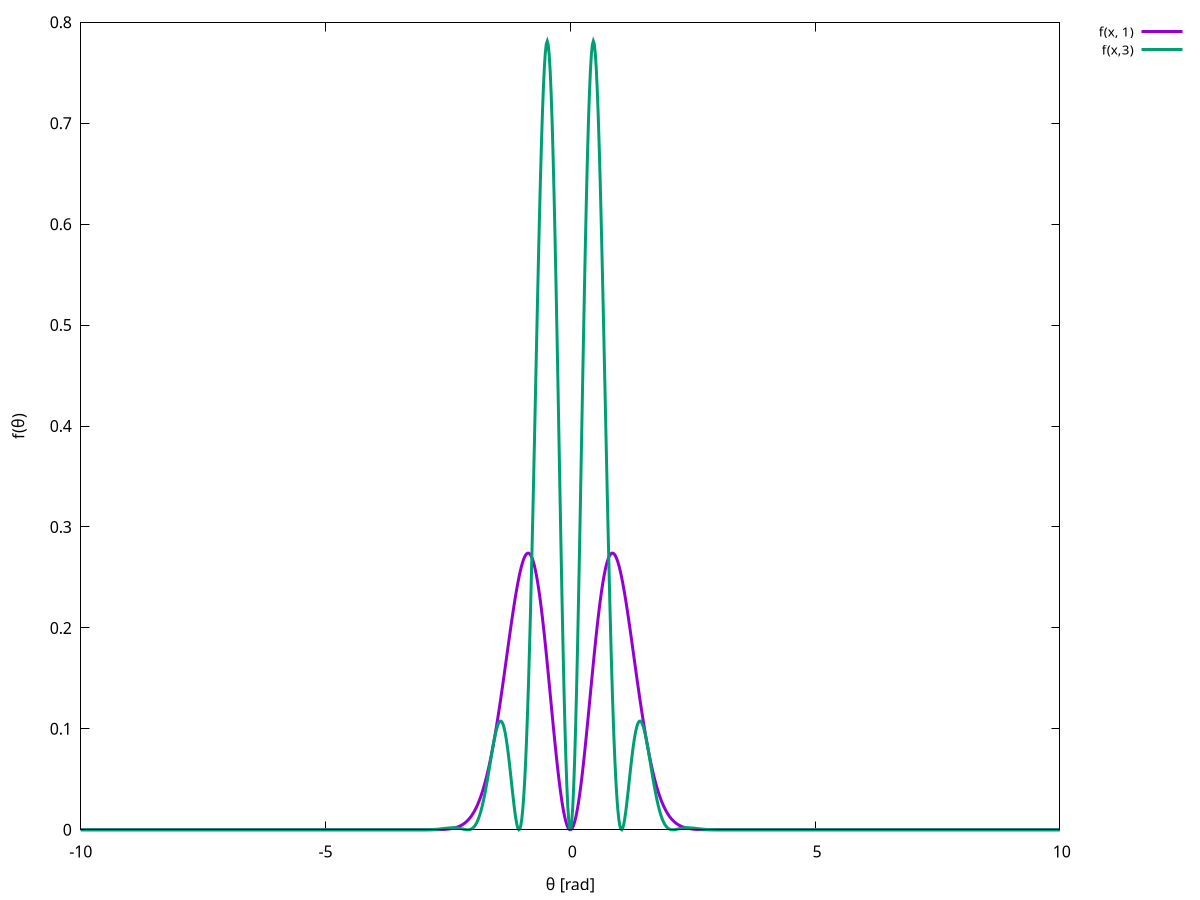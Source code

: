 reset

# define the terminal and its properties:
# enhanced text mode:
#   - format strings as x^2 = x², x_0...
#   - choose font locally:
#       {/Times something}
#       {/Arial some text}
#       {/Symbol greek letters, etc}
# 
# interactive terminals: qt, wxt, ...
# figure terminals: png, gif, svg, ...
set term qt font ",16" enhanced

set xrange [-10:10]
set xlabel "{/Symbol q} [rad]"
set ylabel "f({/Symbol q})"
# legend position
set key outside top right font ",10"

# number of points
set samples 1000

set style function lines

f(t,w) = sin(w*t)**2 * exp(-t**2)

# plot always at the end
#plot sin(x) title "seno" lw 3 
#replot cos(x) title "coseno" lw 3 

plot f(x, 1) lw 3, f(x,3) lw 3


